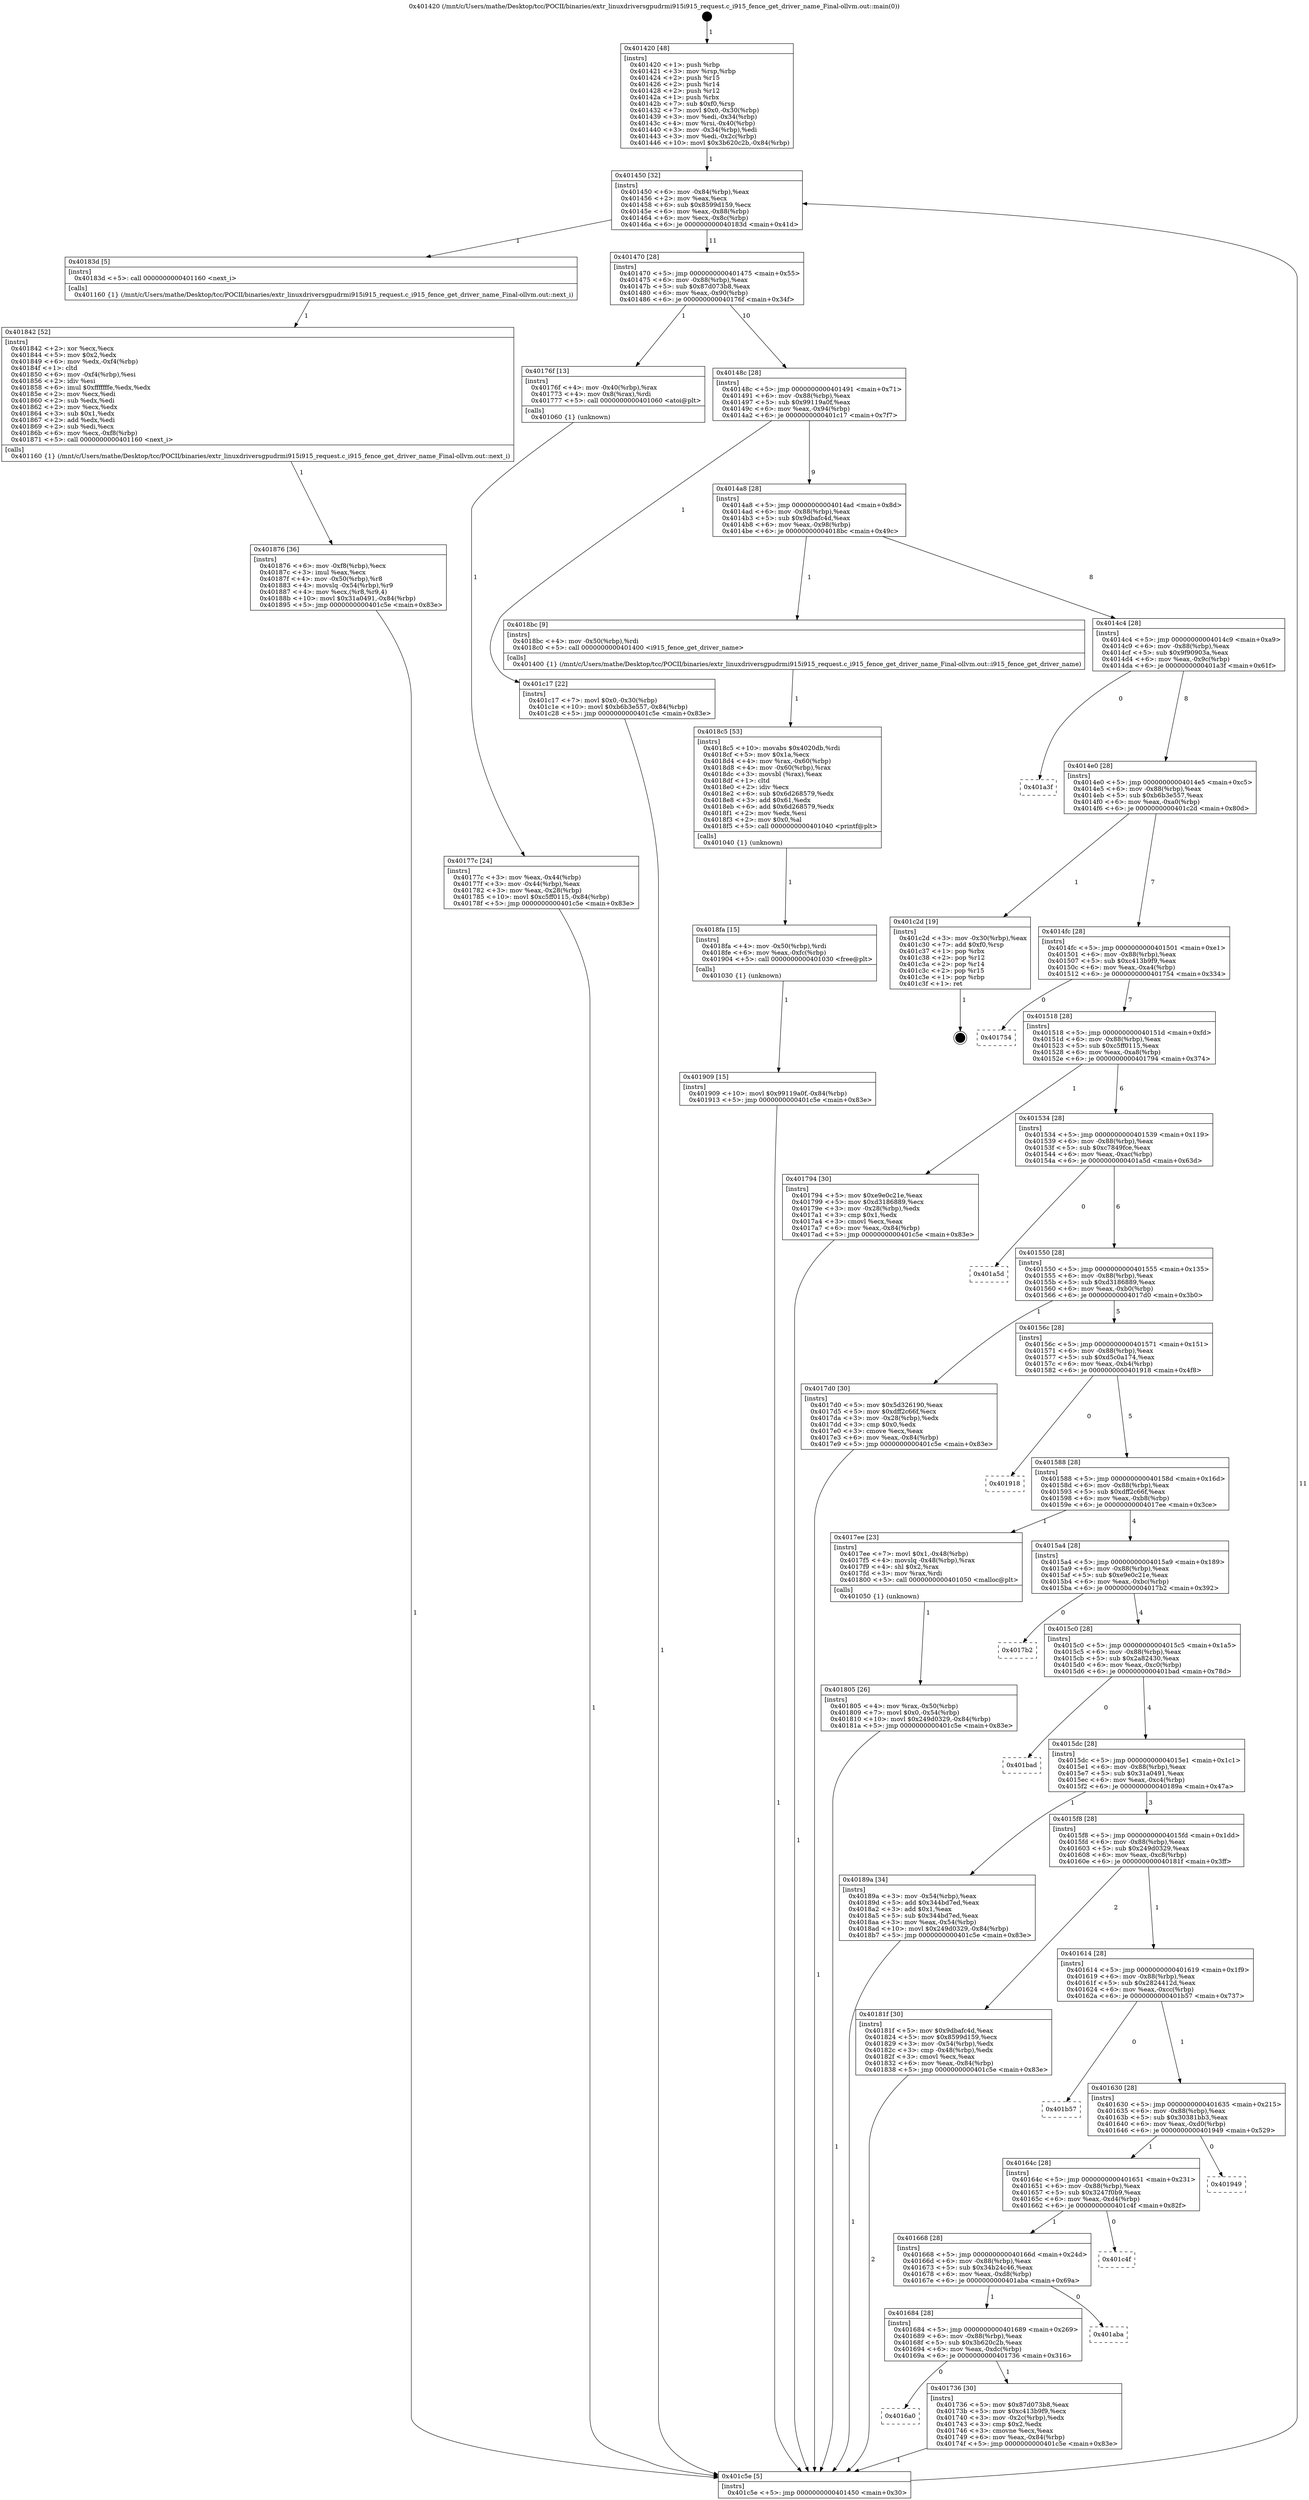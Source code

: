 digraph "0x401420" {
  label = "0x401420 (/mnt/c/Users/mathe/Desktop/tcc/POCII/binaries/extr_linuxdriversgpudrmi915i915_request.c_i915_fence_get_driver_name_Final-ollvm.out::main(0))"
  labelloc = "t"
  node[shape=record]

  Entry [label="",width=0.3,height=0.3,shape=circle,fillcolor=black,style=filled]
  "0x401450" [label="{
     0x401450 [32]\l
     | [instrs]\l
     &nbsp;&nbsp;0x401450 \<+6\>: mov -0x84(%rbp),%eax\l
     &nbsp;&nbsp;0x401456 \<+2\>: mov %eax,%ecx\l
     &nbsp;&nbsp;0x401458 \<+6\>: sub $0x8599d159,%ecx\l
     &nbsp;&nbsp;0x40145e \<+6\>: mov %eax,-0x88(%rbp)\l
     &nbsp;&nbsp;0x401464 \<+6\>: mov %ecx,-0x8c(%rbp)\l
     &nbsp;&nbsp;0x40146a \<+6\>: je 000000000040183d \<main+0x41d\>\l
  }"]
  "0x40183d" [label="{
     0x40183d [5]\l
     | [instrs]\l
     &nbsp;&nbsp;0x40183d \<+5\>: call 0000000000401160 \<next_i\>\l
     | [calls]\l
     &nbsp;&nbsp;0x401160 \{1\} (/mnt/c/Users/mathe/Desktop/tcc/POCII/binaries/extr_linuxdriversgpudrmi915i915_request.c_i915_fence_get_driver_name_Final-ollvm.out::next_i)\l
  }"]
  "0x401470" [label="{
     0x401470 [28]\l
     | [instrs]\l
     &nbsp;&nbsp;0x401470 \<+5\>: jmp 0000000000401475 \<main+0x55\>\l
     &nbsp;&nbsp;0x401475 \<+6\>: mov -0x88(%rbp),%eax\l
     &nbsp;&nbsp;0x40147b \<+5\>: sub $0x87d073b8,%eax\l
     &nbsp;&nbsp;0x401480 \<+6\>: mov %eax,-0x90(%rbp)\l
     &nbsp;&nbsp;0x401486 \<+6\>: je 000000000040176f \<main+0x34f\>\l
  }"]
  Exit [label="",width=0.3,height=0.3,shape=circle,fillcolor=black,style=filled,peripheries=2]
  "0x40176f" [label="{
     0x40176f [13]\l
     | [instrs]\l
     &nbsp;&nbsp;0x40176f \<+4\>: mov -0x40(%rbp),%rax\l
     &nbsp;&nbsp;0x401773 \<+4\>: mov 0x8(%rax),%rdi\l
     &nbsp;&nbsp;0x401777 \<+5\>: call 0000000000401060 \<atoi@plt\>\l
     | [calls]\l
     &nbsp;&nbsp;0x401060 \{1\} (unknown)\l
  }"]
  "0x40148c" [label="{
     0x40148c [28]\l
     | [instrs]\l
     &nbsp;&nbsp;0x40148c \<+5\>: jmp 0000000000401491 \<main+0x71\>\l
     &nbsp;&nbsp;0x401491 \<+6\>: mov -0x88(%rbp),%eax\l
     &nbsp;&nbsp;0x401497 \<+5\>: sub $0x99119a0f,%eax\l
     &nbsp;&nbsp;0x40149c \<+6\>: mov %eax,-0x94(%rbp)\l
     &nbsp;&nbsp;0x4014a2 \<+6\>: je 0000000000401c17 \<main+0x7f7\>\l
  }"]
  "0x401909" [label="{
     0x401909 [15]\l
     | [instrs]\l
     &nbsp;&nbsp;0x401909 \<+10\>: movl $0x99119a0f,-0x84(%rbp)\l
     &nbsp;&nbsp;0x401913 \<+5\>: jmp 0000000000401c5e \<main+0x83e\>\l
  }"]
  "0x401c17" [label="{
     0x401c17 [22]\l
     | [instrs]\l
     &nbsp;&nbsp;0x401c17 \<+7\>: movl $0x0,-0x30(%rbp)\l
     &nbsp;&nbsp;0x401c1e \<+10\>: movl $0xb6b3e557,-0x84(%rbp)\l
     &nbsp;&nbsp;0x401c28 \<+5\>: jmp 0000000000401c5e \<main+0x83e\>\l
  }"]
  "0x4014a8" [label="{
     0x4014a8 [28]\l
     | [instrs]\l
     &nbsp;&nbsp;0x4014a8 \<+5\>: jmp 00000000004014ad \<main+0x8d\>\l
     &nbsp;&nbsp;0x4014ad \<+6\>: mov -0x88(%rbp),%eax\l
     &nbsp;&nbsp;0x4014b3 \<+5\>: sub $0x9dbafc4d,%eax\l
     &nbsp;&nbsp;0x4014b8 \<+6\>: mov %eax,-0x98(%rbp)\l
     &nbsp;&nbsp;0x4014be \<+6\>: je 00000000004018bc \<main+0x49c\>\l
  }"]
  "0x4018fa" [label="{
     0x4018fa [15]\l
     | [instrs]\l
     &nbsp;&nbsp;0x4018fa \<+4\>: mov -0x50(%rbp),%rdi\l
     &nbsp;&nbsp;0x4018fe \<+6\>: mov %eax,-0xfc(%rbp)\l
     &nbsp;&nbsp;0x401904 \<+5\>: call 0000000000401030 \<free@plt\>\l
     | [calls]\l
     &nbsp;&nbsp;0x401030 \{1\} (unknown)\l
  }"]
  "0x4018bc" [label="{
     0x4018bc [9]\l
     | [instrs]\l
     &nbsp;&nbsp;0x4018bc \<+4\>: mov -0x50(%rbp),%rdi\l
     &nbsp;&nbsp;0x4018c0 \<+5\>: call 0000000000401400 \<i915_fence_get_driver_name\>\l
     | [calls]\l
     &nbsp;&nbsp;0x401400 \{1\} (/mnt/c/Users/mathe/Desktop/tcc/POCII/binaries/extr_linuxdriversgpudrmi915i915_request.c_i915_fence_get_driver_name_Final-ollvm.out::i915_fence_get_driver_name)\l
  }"]
  "0x4014c4" [label="{
     0x4014c4 [28]\l
     | [instrs]\l
     &nbsp;&nbsp;0x4014c4 \<+5\>: jmp 00000000004014c9 \<main+0xa9\>\l
     &nbsp;&nbsp;0x4014c9 \<+6\>: mov -0x88(%rbp),%eax\l
     &nbsp;&nbsp;0x4014cf \<+5\>: sub $0x9f90903a,%eax\l
     &nbsp;&nbsp;0x4014d4 \<+6\>: mov %eax,-0x9c(%rbp)\l
     &nbsp;&nbsp;0x4014da \<+6\>: je 0000000000401a3f \<main+0x61f\>\l
  }"]
  "0x4018c5" [label="{
     0x4018c5 [53]\l
     | [instrs]\l
     &nbsp;&nbsp;0x4018c5 \<+10\>: movabs $0x4020db,%rdi\l
     &nbsp;&nbsp;0x4018cf \<+5\>: mov $0x1a,%ecx\l
     &nbsp;&nbsp;0x4018d4 \<+4\>: mov %rax,-0x60(%rbp)\l
     &nbsp;&nbsp;0x4018d8 \<+4\>: mov -0x60(%rbp),%rax\l
     &nbsp;&nbsp;0x4018dc \<+3\>: movsbl (%rax),%eax\l
     &nbsp;&nbsp;0x4018df \<+1\>: cltd\l
     &nbsp;&nbsp;0x4018e0 \<+2\>: idiv %ecx\l
     &nbsp;&nbsp;0x4018e2 \<+6\>: sub $0x6d268579,%edx\l
     &nbsp;&nbsp;0x4018e8 \<+3\>: add $0x61,%edx\l
     &nbsp;&nbsp;0x4018eb \<+6\>: add $0x6d268579,%edx\l
     &nbsp;&nbsp;0x4018f1 \<+2\>: mov %edx,%esi\l
     &nbsp;&nbsp;0x4018f3 \<+2\>: mov $0x0,%al\l
     &nbsp;&nbsp;0x4018f5 \<+5\>: call 0000000000401040 \<printf@plt\>\l
     | [calls]\l
     &nbsp;&nbsp;0x401040 \{1\} (unknown)\l
  }"]
  "0x401a3f" [label="{
     0x401a3f\l
  }", style=dashed]
  "0x4014e0" [label="{
     0x4014e0 [28]\l
     | [instrs]\l
     &nbsp;&nbsp;0x4014e0 \<+5\>: jmp 00000000004014e5 \<main+0xc5\>\l
     &nbsp;&nbsp;0x4014e5 \<+6\>: mov -0x88(%rbp),%eax\l
     &nbsp;&nbsp;0x4014eb \<+5\>: sub $0xb6b3e557,%eax\l
     &nbsp;&nbsp;0x4014f0 \<+6\>: mov %eax,-0xa0(%rbp)\l
     &nbsp;&nbsp;0x4014f6 \<+6\>: je 0000000000401c2d \<main+0x80d\>\l
  }"]
  "0x401876" [label="{
     0x401876 [36]\l
     | [instrs]\l
     &nbsp;&nbsp;0x401876 \<+6\>: mov -0xf8(%rbp),%ecx\l
     &nbsp;&nbsp;0x40187c \<+3\>: imul %eax,%ecx\l
     &nbsp;&nbsp;0x40187f \<+4\>: mov -0x50(%rbp),%r8\l
     &nbsp;&nbsp;0x401883 \<+4\>: movslq -0x54(%rbp),%r9\l
     &nbsp;&nbsp;0x401887 \<+4\>: mov %ecx,(%r8,%r9,4)\l
     &nbsp;&nbsp;0x40188b \<+10\>: movl $0x31a0491,-0x84(%rbp)\l
     &nbsp;&nbsp;0x401895 \<+5\>: jmp 0000000000401c5e \<main+0x83e\>\l
  }"]
  "0x401c2d" [label="{
     0x401c2d [19]\l
     | [instrs]\l
     &nbsp;&nbsp;0x401c2d \<+3\>: mov -0x30(%rbp),%eax\l
     &nbsp;&nbsp;0x401c30 \<+7\>: add $0xf0,%rsp\l
     &nbsp;&nbsp;0x401c37 \<+1\>: pop %rbx\l
     &nbsp;&nbsp;0x401c38 \<+2\>: pop %r12\l
     &nbsp;&nbsp;0x401c3a \<+2\>: pop %r14\l
     &nbsp;&nbsp;0x401c3c \<+2\>: pop %r15\l
     &nbsp;&nbsp;0x401c3e \<+1\>: pop %rbp\l
     &nbsp;&nbsp;0x401c3f \<+1\>: ret\l
  }"]
  "0x4014fc" [label="{
     0x4014fc [28]\l
     | [instrs]\l
     &nbsp;&nbsp;0x4014fc \<+5\>: jmp 0000000000401501 \<main+0xe1\>\l
     &nbsp;&nbsp;0x401501 \<+6\>: mov -0x88(%rbp),%eax\l
     &nbsp;&nbsp;0x401507 \<+5\>: sub $0xc413b9f9,%eax\l
     &nbsp;&nbsp;0x40150c \<+6\>: mov %eax,-0xa4(%rbp)\l
     &nbsp;&nbsp;0x401512 \<+6\>: je 0000000000401754 \<main+0x334\>\l
  }"]
  "0x401842" [label="{
     0x401842 [52]\l
     | [instrs]\l
     &nbsp;&nbsp;0x401842 \<+2\>: xor %ecx,%ecx\l
     &nbsp;&nbsp;0x401844 \<+5\>: mov $0x2,%edx\l
     &nbsp;&nbsp;0x401849 \<+6\>: mov %edx,-0xf4(%rbp)\l
     &nbsp;&nbsp;0x40184f \<+1\>: cltd\l
     &nbsp;&nbsp;0x401850 \<+6\>: mov -0xf4(%rbp),%esi\l
     &nbsp;&nbsp;0x401856 \<+2\>: idiv %esi\l
     &nbsp;&nbsp;0x401858 \<+6\>: imul $0xfffffffe,%edx,%edx\l
     &nbsp;&nbsp;0x40185e \<+2\>: mov %ecx,%edi\l
     &nbsp;&nbsp;0x401860 \<+2\>: sub %edx,%edi\l
     &nbsp;&nbsp;0x401862 \<+2\>: mov %ecx,%edx\l
     &nbsp;&nbsp;0x401864 \<+3\>: sub $0x1,%edx\l
     &nbsp;&nbsp;0x401867 \<+2\>: add %edx,%edi\l
     &nbsp;&nbsp;0x401869 \<+2\>: sub %edi,%ecx\l
     &nbsp;&nbsp;0x40186b \<+6\>: mov %ecx,-0xf8(%rbp)\l
     &nbsp;&nbsp;0x401871 \<+5\>: call 0000000000401160 \<next_i\>\l
     | [calls]\l
     &nbsp;&nbsp;0x401160 \{1\} (/mnt/c/Users/mathe/Desktop/tcc/POCII/binaries/extr_linuxdriversgpudrmi915i915_request.c_i915_fence_get_driver_name_Final-ollvm.out::next_i)\l
  }"]
  "0x401754" [label="{
     0x401754\l
  }", style=dashed]
  "0x401518" [label="{
     0x401518 [28]\l
     | [instrs]\l
     &nbsp;&nbsp;0x401518 \<+5\>: jmp 000000000040151d \<main+0xfd\>\l
     &nbsp;&nbsp;0x40151d \<+6\>: mov -0x88(%rbp),%eax\l
     &nbsp;&nbsp;0x401523 \<+5\>: sub $0xc5ff0115,%eax\l
     &nbsp;&nbsp;0x401528 \<+6\>: mov %eax,-0xa8(%rbp)\l
     &nbsp;&nbsp;0x40152e \<+6\>: je 0000000000401794 \<main+0x374\>\l
  }"]
  "0x401805" [label="{
     0x401805 [26]\l
     | [instrs]\l
     &nbsp;&nbsp;0x401805 \<+4\>: mov %rax,-0x50(%rbp)\l
     &nbsp;&nbsp;0x401809 \<+7\>: movl $0x0,-0x54(%rbp)\l
     &nbsp;&nbsp;0x401810 \<+10\>: movl $0x249d0329,-0x84(%rbp)\l
     &nbsp;&nbsp;0x40181a \<+5\>: jmp 0000000000401c5e \<main+0x83e\>\l
  }"]
  "0x401794" [label="{
     0x401794 [30]\l
     | [instrs]\l
     &nbsp;&nbsp;0x401794 \<+5\>: mov $0xe9e0c21e,%eax\l
     &nbsp;&nbsp;0x401799 \<+5\>: mov $0xd3186889,%ecx\l
     &nbsp;&nbsp;0x40179e \<+3\>: mov -0x28(%rbp),%edx\l
     &nbsp;&nbsp;0x4017a1 \<+3\>: cmp $0x1,%edx\l
     &nbsp;&nbsp;0x4017a4 \<+3\>: cmovl %ecx,%eax\l
     &nbsp;&nbsp;0x4017a7 \<+6\>: mov %eax,-0x84(%rbp)\l
     &nbsp;&nbsp;0x4017ad \<+5\>: jmp 0000000000401c5e \<main+0x83e\>\l
  }"]
  "0x401534" [label="{
     0x401534 [28]\l
     | [instrs]\l
     &nbsp;&nbsp;0x401534 \<+5\>: jmp 0000000000401539 \<main+0x119\>\l
     &nbsp;&nbsp;0x401539 \<+6\>: mov -0x88(%rbp),%eax\l
     &nbsp;&nbsp;0x40153f \<+5\>: sub $0xc7849fce,%eax\l
     &nbsp;&nbsp;0x401544 \<+6\>: mov %eax,-0xac(%rbp)\l
     &nbsp;&nbsp;0x40154a \<+6\>: je 0000000000401a5d \<main+0x63d\>\l
  }"]
  "0x40177c" [label="{
     0x40177c [24]\l
     | [instrs]\l
     &nbsp;&nbsp;0x40177c \<+3\>: mov %eax,-0x44(%rbp)\l
     &nbsp;&nbsp;0x40177f \<+3\>: mov -0x44(%rbp),%eax\l
     &nbsp;&nbsp;0x401782 \<+3\>: mov %eax,-0x28(%rbp)\l
     &nbsp;&nbsp;0x401785 \<+10\>: movl $0xc5ff0115,-0x84(%rbp)\l
     &nbsp;&nbsp;0x40178f \<+5\>: jmp 0000000000401c5e \<main+0x83e\>\l
  }"]
  "0x401a5d" [label="{
     0x401a5d\l
  }", style=dashed]
  "0x401550" [label="{
     0x401550 [28]\l
     | [instrs]\l
     &nbsp;&nbsp;0x401550 \<+5\>: jmp 0000000000401555 \<main+0x135\>\l
     &nbsp;&nbsp;0x401555 \<+6\>: mov -0x88(%rbp),%eax\l
     &nbsp;&nbsp;0x40155b \<+5\>: sub $0xd3186889,%eax\l
     &nbsp;&nbsp;0x401560 \<+6\>: mov %eax,-0xb0(%rbp)\l
     &nbsp;&nbsp;0x401566 \<+6\>: je 00000000004017d0 \<main+0x3b0\>\l
  }"]
  "0x401420" [label="{
     0x401420 [48]\l
     | [instrs]\l
     &nbsp;&nbsp;0x401420 \<+1\>: push %rbp\l
     &nbsp;&nbsp;0x401421 \<+3\>: mov %rsp,%rbp\l
     &nbsp;&nbsp;0x401424 \<+2\>: push %r15\l
     &nbsp;&nbsp;0x401426 \<+2\>: push %r14\l
     &nbsp;&nbsp;0x401428 \<+2\>: push %r12\l
     &nbsp;&nbsp;0x40142a \<+1\>: push %rbx\l
     &nbsp;&nbsp;0x40142b \<+7\>: sub $0xf0,%rsp\l
     &nbsp;&nbsp;0x401432 \<+7\>: movl $0x0,-0x30(%rbp)\l
     &nbsp;&nbsp;0x401439 \<+3\>: mov %edi,-0x34(%rbp)\l
     &nbsp;&nbsp;0x40143c \<+4\>: mov %rsi,-0x40(%rbp)\l
     &nbsp;&nbsp;0x401440 \<+3\>: mov -0x34(%rbp),%edi\l
     &nbsp;&nbsp;0x401443 \<+3\>: mov %edi,-0x2c(%rbp)\l
     &nbsp;&nbsp;0x401446 \<+10\>: movl $0x3b620c2b,-0x84(%rbp)\l
  }"]
  "0x4017d0" [label="{
     0x4017d0 [30]\l
     | [instrs]\l
     &nbsp;&nbsp;0x4017d0 \<+5\>: mov $0x5d326190,%eax\l
     &nbsp;&nbsp;0x4017d5 \<+5\>: mov $0xdff2c66f,%ecx\l
     &nbsp;&nbsp;0x4017da \<+3\>: mov -0x28(%rbp),%edx\l
     &nbsp;&nbsp;0x4017dd \<+3\>: cmp $0x0,%edx\l
     &nbsp;&nbsp;0x4017e0 \<+3\>: cmove %ecx,%eax\l
     &nbsp;&nbsp;0x4017e3 \<+6\>: mov %eax,-0x84(%rbp)\l
     &nbsp;&nbsp;0x4017e9 \<+5\>: jmp 0000000000401c5e \<main+0x83e\>\l
  }"]
  "0x40156c" [label="{
     0x40156c [28]\l
     | [instrs]\l
     &nbsp;&nbsp;0x40156c \<+5\>: jmp 0000000000401571 \<main+0x151\>\l
     &nbsp;&nbsp;0x401571 \<+6\>: mov -0x88(%rbp),%eax\l
     &nbsp;&nbsp;0x401577 \<+5\>: sub $0xd5c0a174,%eax\l
     &nbsp;&nbsp;0x40157c \<+6\>: mov %eax,-0xb4(%rbp)\l
     &nbsp;&nbsp;0x401582 \<+6\>: je 0000000000401918 \<main+0x4f8\>\l
  }"]
  "0x401c5e" [label="{
     0x401c5e [5]\l
     | [instrs]\l
     &nbsp;&nbsp;0x401c5e \<+5\>: jmp 0000000000401450 \<main+0x30\>\l
  }"]
  "0x401918" [label="{
     0x401918\l
  }", style=dashed]
  "0x401588" [label="{
     0x401588 [28]\l
     | [instrs]\l
     &nbsp;&nbsp;0x401588 \<+5\>: jmp 000000000040158d \<main+0x16d\>\l
     &nbsp;&nbsp;0x40158d \<+6\>: mov -0x88(%rbp),%eax\l
     &nbsp;&nbsp;0x401593 \<+5\>: sub $0xdff2c66f,%eax\l
     &nbsp;&nbsp;0x401598 \<+6\>: mov %eax,-0xb8(%rbp)\l
     &nbsp;&nbsp;0x40159e \<+6\>: je 00000000004017ee \<main+0x3ce\>\l
  }"]
  "0x4016a0" [label="{
     0x4016a0\l
  }", style=dashed]
  "0x4017ee" [label="{
     0x4017ee [23]\l
     | [instrs]\l
     &nbsp;&nbsp;0x4017ee \<+7\>: movl $0x1,-0x48(%rbp)\l
     &nbsp;&nbsp;0x4017f5 \<+4\>: movslq -0x48(%rbp),%rax\l
     &nbsp;&nbsp;0x4017f9 \<+4\>: shl $0x2,%rax\l
     &nbsp;&nbsp;0x4017fd \<+3\>: mov %rax,%rdi\l
     &nbsp;&nbsp;0x401800 \<+5\>: call 0000000000401050 \<malloc@plt\>\l
     | [calls]\l
     &nbsp;&nbsp;0x401050 \{1\} (unknown)\l
  }"]
  "0x4015a4" [label="{
     0x4015a4 [28]\l
     | [instrs]\l
     &nbsp;&nbsp;0x4015a4 \<+5\>: jmp 00000000004015a9 \<main+0x189\>\l
     &nbsp;&nbsp;0x4015a9 \<+6\>: mov -0x88(%rbp),%eax\l
     &nbsp;&nbsp;0x4015af \<+5\>: sub $0xe9e0c21e,%eax\l
     &nbsp;&nbsp;0x4015b4 \<+6\>: mov %eax,-0xbc(%rbp)\l
     &nbsp;&nbsp;0x4015ba \<+6\>: je 00000000004017b2 \<main+0x392\>\l
  }"]
  "0x401736" [label="{
     0x401736 [30]\l
     | [instrs]\l
     &nbsp;&nbsp;0x401736 \<+5\>: mov $0x87d073b8,%eax\l
     &nbsp;&nbsp;0x40173b \<+5\>: mov $0xc413b9f9,%ecx\l
     &nbsp;&nbsp;0x401740 \<+3\>: mov -0x2c(%rbp),%edx\l
     &nbsp;&nbsp;0x401743 \<+3\>: cmp $0x2,%edx\l
     &nbsp;&nbsp;0x401746 \<+3\>: cmovne %ecx,%eax\l
     &nbsp;&nbsp;0x401749 \<+6\>: mov %eax,-0x84(%rbp)\l
     &nbsp;&nbsp;0x40174f \<+5\>: jmp 0000000000401c5e \<main+0x83e\>\l
  }"]
  "0x4017b2" [label="{
     0x4017b2\l
  }", style=dashed]
  "0x4015c0" [label="{
     0x4015c0 [28]\l
     | [instrs]\l
     &nbsp;&nbsp;0x4015c0 \<+5\>: jmp 00000000004015c5 \<main+0x1a5\>\l
     &nbsp;&nbsp;0x4015c5 \<+6\>: mov -0x88(%rbp),%eax\l
     &nbsp;&nbsp;0x4015cb \<+5\>: sub $0x2a82430,%eax\l
     &nbsp;&nbsp;0x4015d0 \<+6\>: mov %eax,-0xc0(%rbp)\l
     &nbsp;&nbsp;0x4015d6 \<+6\>: je 0000000000401bad \<main+0x78d\>\l
  }"]
  "0x401684" [label="{
     0x401684 [28]\l
     | [instrs]\l
     &nbsp;&nbsp;0x401684 \<+5\>: jmp 0000000000401689 \<main+0x269\>\l
     &nbsp;&nbsp;0x401689 \<+6\>: mov -0x88(%rbp),%eax\l
     &nbsp;&nbsp;0x40168f \<+5\>: sub $0x3b620c2b,%eax\l
     &nbsp;&nbsp;0x401694 \<+6\>: mov %eax,-0xdc(%rbp)\l
     &nbsp;&nbsp;0x40169a \<+6\>: je 0000000000401736 \<main+0x316\>\l
  }"]
  "0x401bad" [label="{
     0x401bad\l
  }", style=dashed]
  "0x4015dc" [label="{
     0x4015dc [28]\l
     | [instrs]\l
     &nbsp;&nbsp;0x4015dc \<+5\>: jmp 00000000004015e1 \<main+0x1c1\>\l
     &nbsp;&nbsp;0x4015e1 \<+6\>: mov -0x88(%rbp),%eax\l
     &nbsp;&nbsp;0x4015e7 \<+5\>: sub $0x31a0491,%eax\l
     &nbsp;&nbsp;0x4015ec \<+6\>: mov %eax,-0xc4(%rbp)\l
     &nbsp;&nbsp;0x4015f2 \<+6\>: je 000000000040189a \<main+0x47a\>\l
  }"]
  "0x401aba" [label="{
     0x401aba\l
  }", style=dashed]
  "0x40189a" [label="{
     0x40189a [34]\l
     | [instrs]\l
     &nbsp;&nbsp;0x40189a \<+3\>: mov -0x54(%rbp),%eax\l
     &nbsp;&nbsp;0x40189d \<+5\>: add $0x344bd7ed,%eax\l
     &nbsp;&nbsp;0x4018a2 \<+3\>: add $0x1,%eax\l
     &nbsp;&nbsp;0x4018a5 \<+5\>: sub $0x344bd7ed,%eax\l
     &nbsp;&nbsp;0x4018aa \<+3\>: mov %eax,-0x54(%rbp)\l
     &nbsp;&nbsp;0x4018ad \<+10\>: movl $0x249d0329,-0x84(%rbp)\l
     &nbsp;&nbsp;0x4018b7 \<+5\>: jmp 0000000000401c5e \<main+0x83e\>\l
  }"]
  "0x4015f8" [label="{
     0x4015f8 [28]\l
     | [instrs]\l
     &nbsp;&nbsp;0x4015f8 \<+5\>: jmp 00000000004015fd \<main+0x1dd\>\l
     &nbsp;&nbsp;0x4015fd \<+6\>: mov -0x88(%rbp),%eax\l
     &nbsp;&nbsp;0x401603 \<+5\>: sub $0x249d0329,%eax\l
     &nbsp;&nbsp;0x401608 \<+6\>: mov %eax,-0xc8(%rbp)\l
     &nbsp;&nbsp;0x40160e \<+6\>: je 000000000040181f \<main+0x3ff\>\l
  }"]
  "0x401668" [label="{
     0x401668 [28]\l
     | [instrs]\l
     &nbsp;&nbsp;0x401668 \<+5\>: jmp 000000000040166d \<main+0x24d\>\l
     &nbsp;&nbsp;0x40166d \<+6\>: mov -0x88(%rbp),%eax\l
     &nbsp;&nbsp;0x401673 \<+5\>: sub $0x34b24c46,%eax\l
     &nbsp;&nbsp;0x401678 \<+6\>: mov %eax,-0xd8(%rbp)\l
     &nbsp;&nbsp;0x40167e \<+6\>: je 0000000000401aba \<main+0x69a\>\l
  }"]
  "0x40181f" [label="{
     0x40181f [30]\l
     | [instrs]\l
     &nbsp;&nbsp;0x40181f \<+5\>: mov $0x9dbafc4d,%eax\l
     &nbsp;&nbsp;0x401824 \<+5\>: mov $0x8599d159,%ecx\l
     &nbsp;&nbsp;0x401829 \<+3\>: mov -0x54(%rbp),%edx\l
     &nbsp;&nbsp;0x40182c \<+3\>: cmp -0x48(%rbp),%edx\l
     &nbsp;&nbsp;0x40182f \<+3\>: cmovl %ecx,%eax\l
     &nbsp;&nbsp;0x401832 \<+6\>: mov %eax,-0x84(%rbp)\l
     &nbsp;&nbsp;0x401838 \<+5\>: jmp 0000000000401c5e \<main+0x83e\>\l
  }"]
  "0x401614" [label="{
     0x401614 [28]\l
     | [instrs]\l
     &nbsp;&nbsp;0x401614 \<+5\>: jmp 0000000000401619 \<main+0x1f9\>\l
     &nbsp;&nbsp;0x401619 \<+6\>: mov -0x88(%rbp),%eax\l
     &nbsp;&nbsp;0x40161f \<+5\>: sub $0x2824412d,%eax\l
     &nbsp;&nbsp;0x401624 \<+6\>: mov %eax,-0xcc(%rbp)\l
     &nbsp;&nbsp;0x40162a \<+6\>: je 0000000000401b57 \<main+0x737\>\l
  }"]
  "0x401c4f" [label="{
     0x401c4f\l
  }", style=dashed]
  "0x401b57" [label="{
     0x401b57\l
  }", style=dashed]
  "0x401630" [label="{
     0x401630 [28]\l
     | [instrs]\l
     &nbsp;&nbsp;0x401630 \<+5\>: jmp 0000000000401635 \<main+0x215\>\l
     &nbsp;&nbsp;0x401635 \<+6\>: mov -0x88(%rbp),%eax\l
     &nbsp;&nbsp;0x40163b \<+5\>: sub $0x30381bb3,%eax\l
     &nbsp;&nbsp;0x401640 \<+6\>: mov %eax,-0xd0(%rbp)\l
     &nbsp;&nbsp;0x401646 \<+6\>: je 0000000000401949 \<main+0x529\>\l
  }"]
  "0x40164c" [label="{
     0x40164c [28]\l
     | [instrs]\l
     &nbsp;&nbsp;0x40164c \<+5\>: jmp 0000000000401651 \<main+0x231\>\l
     &nbsp;&nbsp;0x401651 \<+6\>: mov -0x88(%rbp),%eax\l
     &nbsp;&nbsp;0x401657 \<+5\>: sub $0x3247f0b9,%eax\l
     &nbsp;&nbsp;0x40165c \<+6\>: mov %eax,-0xd4(%rbp)\l
     &nbsp;&nbsp;0x401662 \<+6\>: je 0000000000401c4f \<main+0x82f\>\l
  }"]
  "0x401949" [label="{
     0x401949\l
  }", style=dashed]
  Entry -> "0x401420" [label=" 1"]
  "0x401450" -> "0x40183d" [label=" 1"]
  "0x401450" -> "0x401470" [label=" 11"]
  "0x401c2d" -> Exit [label=" 1"]
  "0x401470" -> "0x40176f" [label=" 1"]
  "0x401470" -> "0x40148c" [label=" 10"]
  "0x401c17" -> "0x401c5e" [label=" 1"]
  "0x40148c" -> "0x401c17" [label=" 1"]
  "0x40148c" -> "0x4014a8" [label=" 9"]
  "0x401909" -> "0x401c5e" [label=" 1"]
  "0x4014a8" -> "0x4018bc" [label=" 1"]
  "0x4014a8" -> "0x4014c4" [label=" 8"]
  "0x4018fa" -> "0x401909" [label=" 1"]
  "0x4014c4" -> "0x401a3f" [label=" 0"]
  "0x4014c4" -> "0x4014e0" [label=" 8"]
  "0x4018c5" -> "0x4018fa" [label=" 1"]
  "0x4014e0" -> "0x401c2d" [label=" 1"]
  "0x4014e0" -> "0x4014fc" [label=" 7"]
  "0x4018bc" -> "0x4018c5" [label=" 1"]
  "0x4014fc" -> "0x401754" [label=" 0"]
  "0x4014fc" -> "0x401518" [label=" 7"]
  "0x40189a" -> "0x401c5e" [label=" 1"]
  "0x401518" -> "0x401794" [label=" 1"]
  "0x401518" -> "0x401534" [label=" 6"]
  "0x401876" -> "0x401c5e" [label=" 1"]
  "0x401534" -> "0x401a5d" [label=" 0"]
  "0x401534" -> "0x401550" [label=" 6"]
  "0x401842" -> "0x401876" [label=" 1"]
  "0x401550" -> "0x4017d0" [label=" 1"]
  "0x401550" -> "0x40156c" [label=" 5"]
  "0x40183d" -> "0x401842" [label=" 1"]
  "0x40156c" -> "0x401918" [label=" 0"]
  "0x40156c" -> "0x401588" [label=" 5"]
  "0x40181f" -> "0x401c5e" [label=" 2"]
  "0x401588" -> "0x4017ee" [label=" 1"]
  "0x401588" -> "0x4015a4" [label=" 4"]
  "0x401805" -> "0x401c5e" [label=" 1"]
  "0x4015a4" -> "0x4017b2" [label=" 0"]
  "0x4015a4" -> "0x4015c0" [label=" 4"]
  "0x4017ee" -> "0x401805" [label=" 1"]
  "0x4015c0" -> "0x401bad" [label=" 0"]
  "0x4015c0" -> "0x4015dc" [label=" 4"]
  "0x401794" -> "0x401c5e" [label=" 1"]
  "0x4015dc" -> "0x40189a" [label=" 1"]
  "0x4015dc" -> "0x4015f8" [label=" 3"]
  "0x40177c" -> "0x401c5e" [label=" 1"]
  "0x4015f8" -> "0x40181f" [label=" 2"]
  "0x4015f8" -> "0x401614" [label=" 1"]
  "0x401c5e" -> "0x401450" [label=" 11"]
  "0x401614" -> "0x401b57" [label=" 0"]
  "0x401614" -> "0x401630" [label=" 1"]
  "0x401420" -> "0x401450" [label=" 1"]
  "0x401630" -> "0x401949" [label=" 0"]
  "0x401630" -> "0x40164c" [label=" 1"]
  "0x401736" -> "0x401c5e" [label=" 1"]
  "0x40164c" -> "0x401c4f" [label=" 0"]
  "0x40164c" -> "0x401668" [label=" 1"]
  "0x40176f" -> "0x40177c" [label=" 1"]
  "0x401668" -> "0x401aba" [label=" 0"]
  "0x401668" -> "0x401684" [label=" 1"]
  "0x4017d0" -> "0x401c5e" [label=" 1"]
  "0x401684" -> "0x401736" [label=" 1"]
  "0x401684" -> "0x4016a0" [label=" 0"]
}
